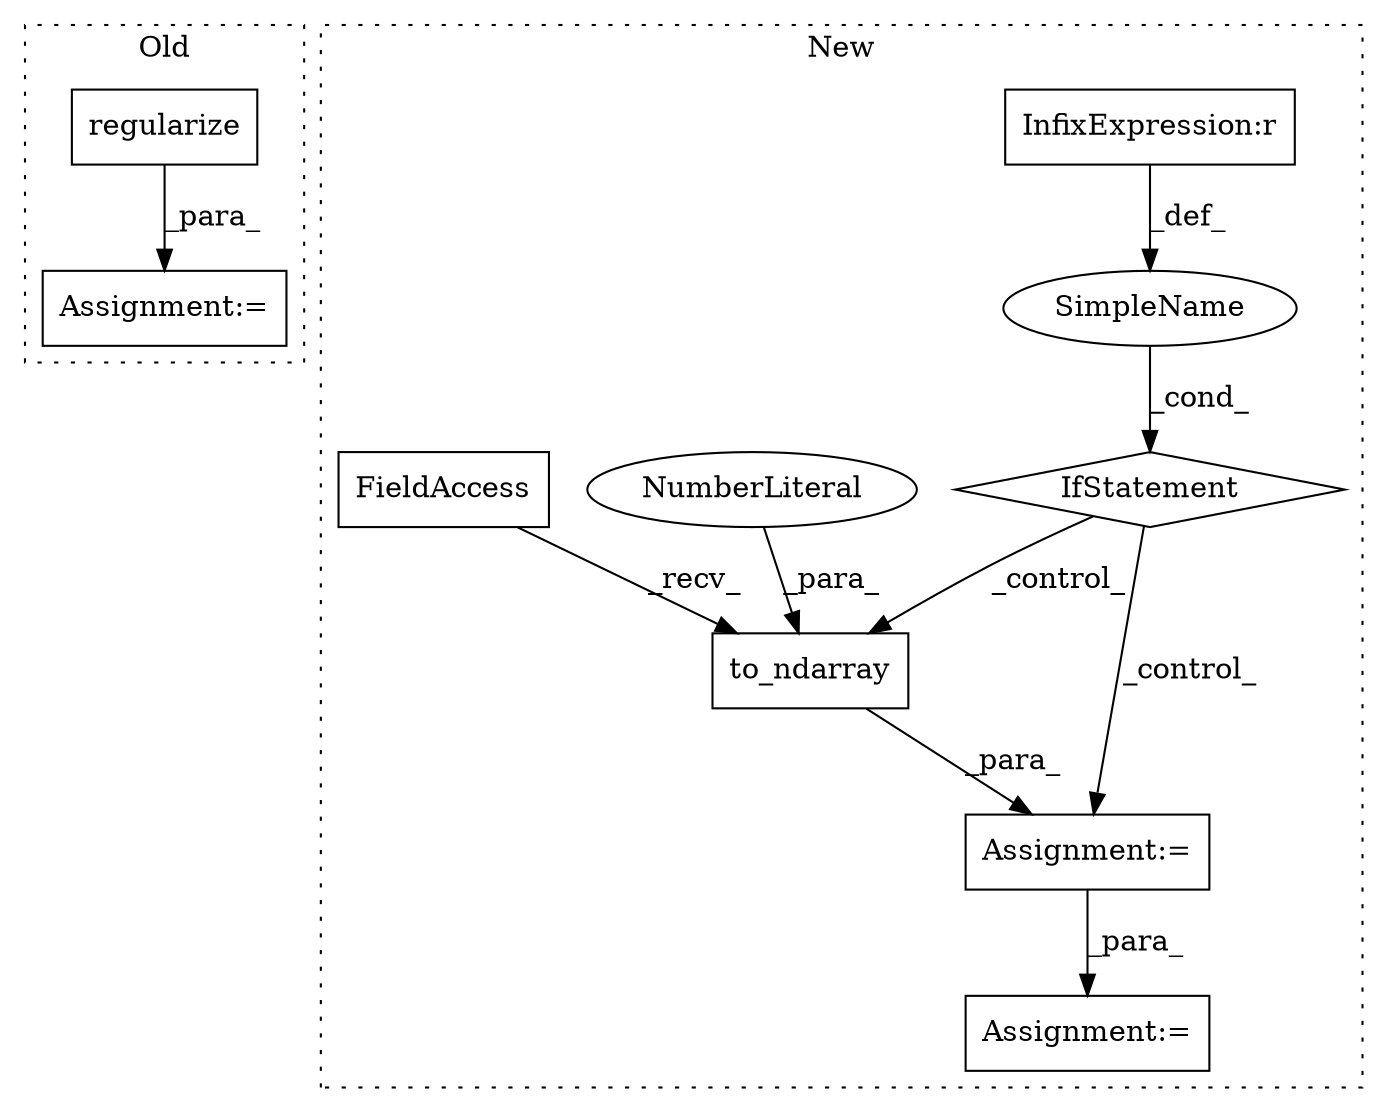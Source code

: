 digraph G {
subgraph cluster0 {
1 [label="regularize" a="32" s="4953,4980" l="11,1" shape="box"];
9 [label="Assignment:=" a="7" s="4947" l="1" shape="box"];
label = "Old";
style="dotted";
}
subgraph cluster1 {
2 [label="to_ndarray" a="32" s="4453,4476" l="11,1" shape="box"];
3 [label="NumberLiteral" a="34" s="4475" l="1" shape="ellipse"];
4 [label="InfixExpression:r" a="27" s="4351" l="4" shape="box"];
5 [label="SimpleName" a="42" s="" l="" shape="ellipse"];
6 [label="IfStatement" a="25" s="4337,4363" l="4,2" shape="diamond"];
7 [label="FieldAccess" a="22" s="4435" l="9" shape="box"];
8 [label="Assignment:=" a="7" s="4586" l="1" shape="box"];
10 [label="Assignment:=" a="7" s="4434" l="1" shape="box"];
label = "New";
style="dotted";
}
1 -> 9 [label="_para_"];
2 -> 10 [label="_para_"];
3 -> 2 [label="_para_"];
4 -> 5 [label="_def_"];
5 -> 6 [label="_cond_"];
6 -> 10 [label="_control_"];
6 -> 2 [label="_control_"];
7 -> 2 [label="_recv_"];
10 -> 8 [label="_para_"];
}